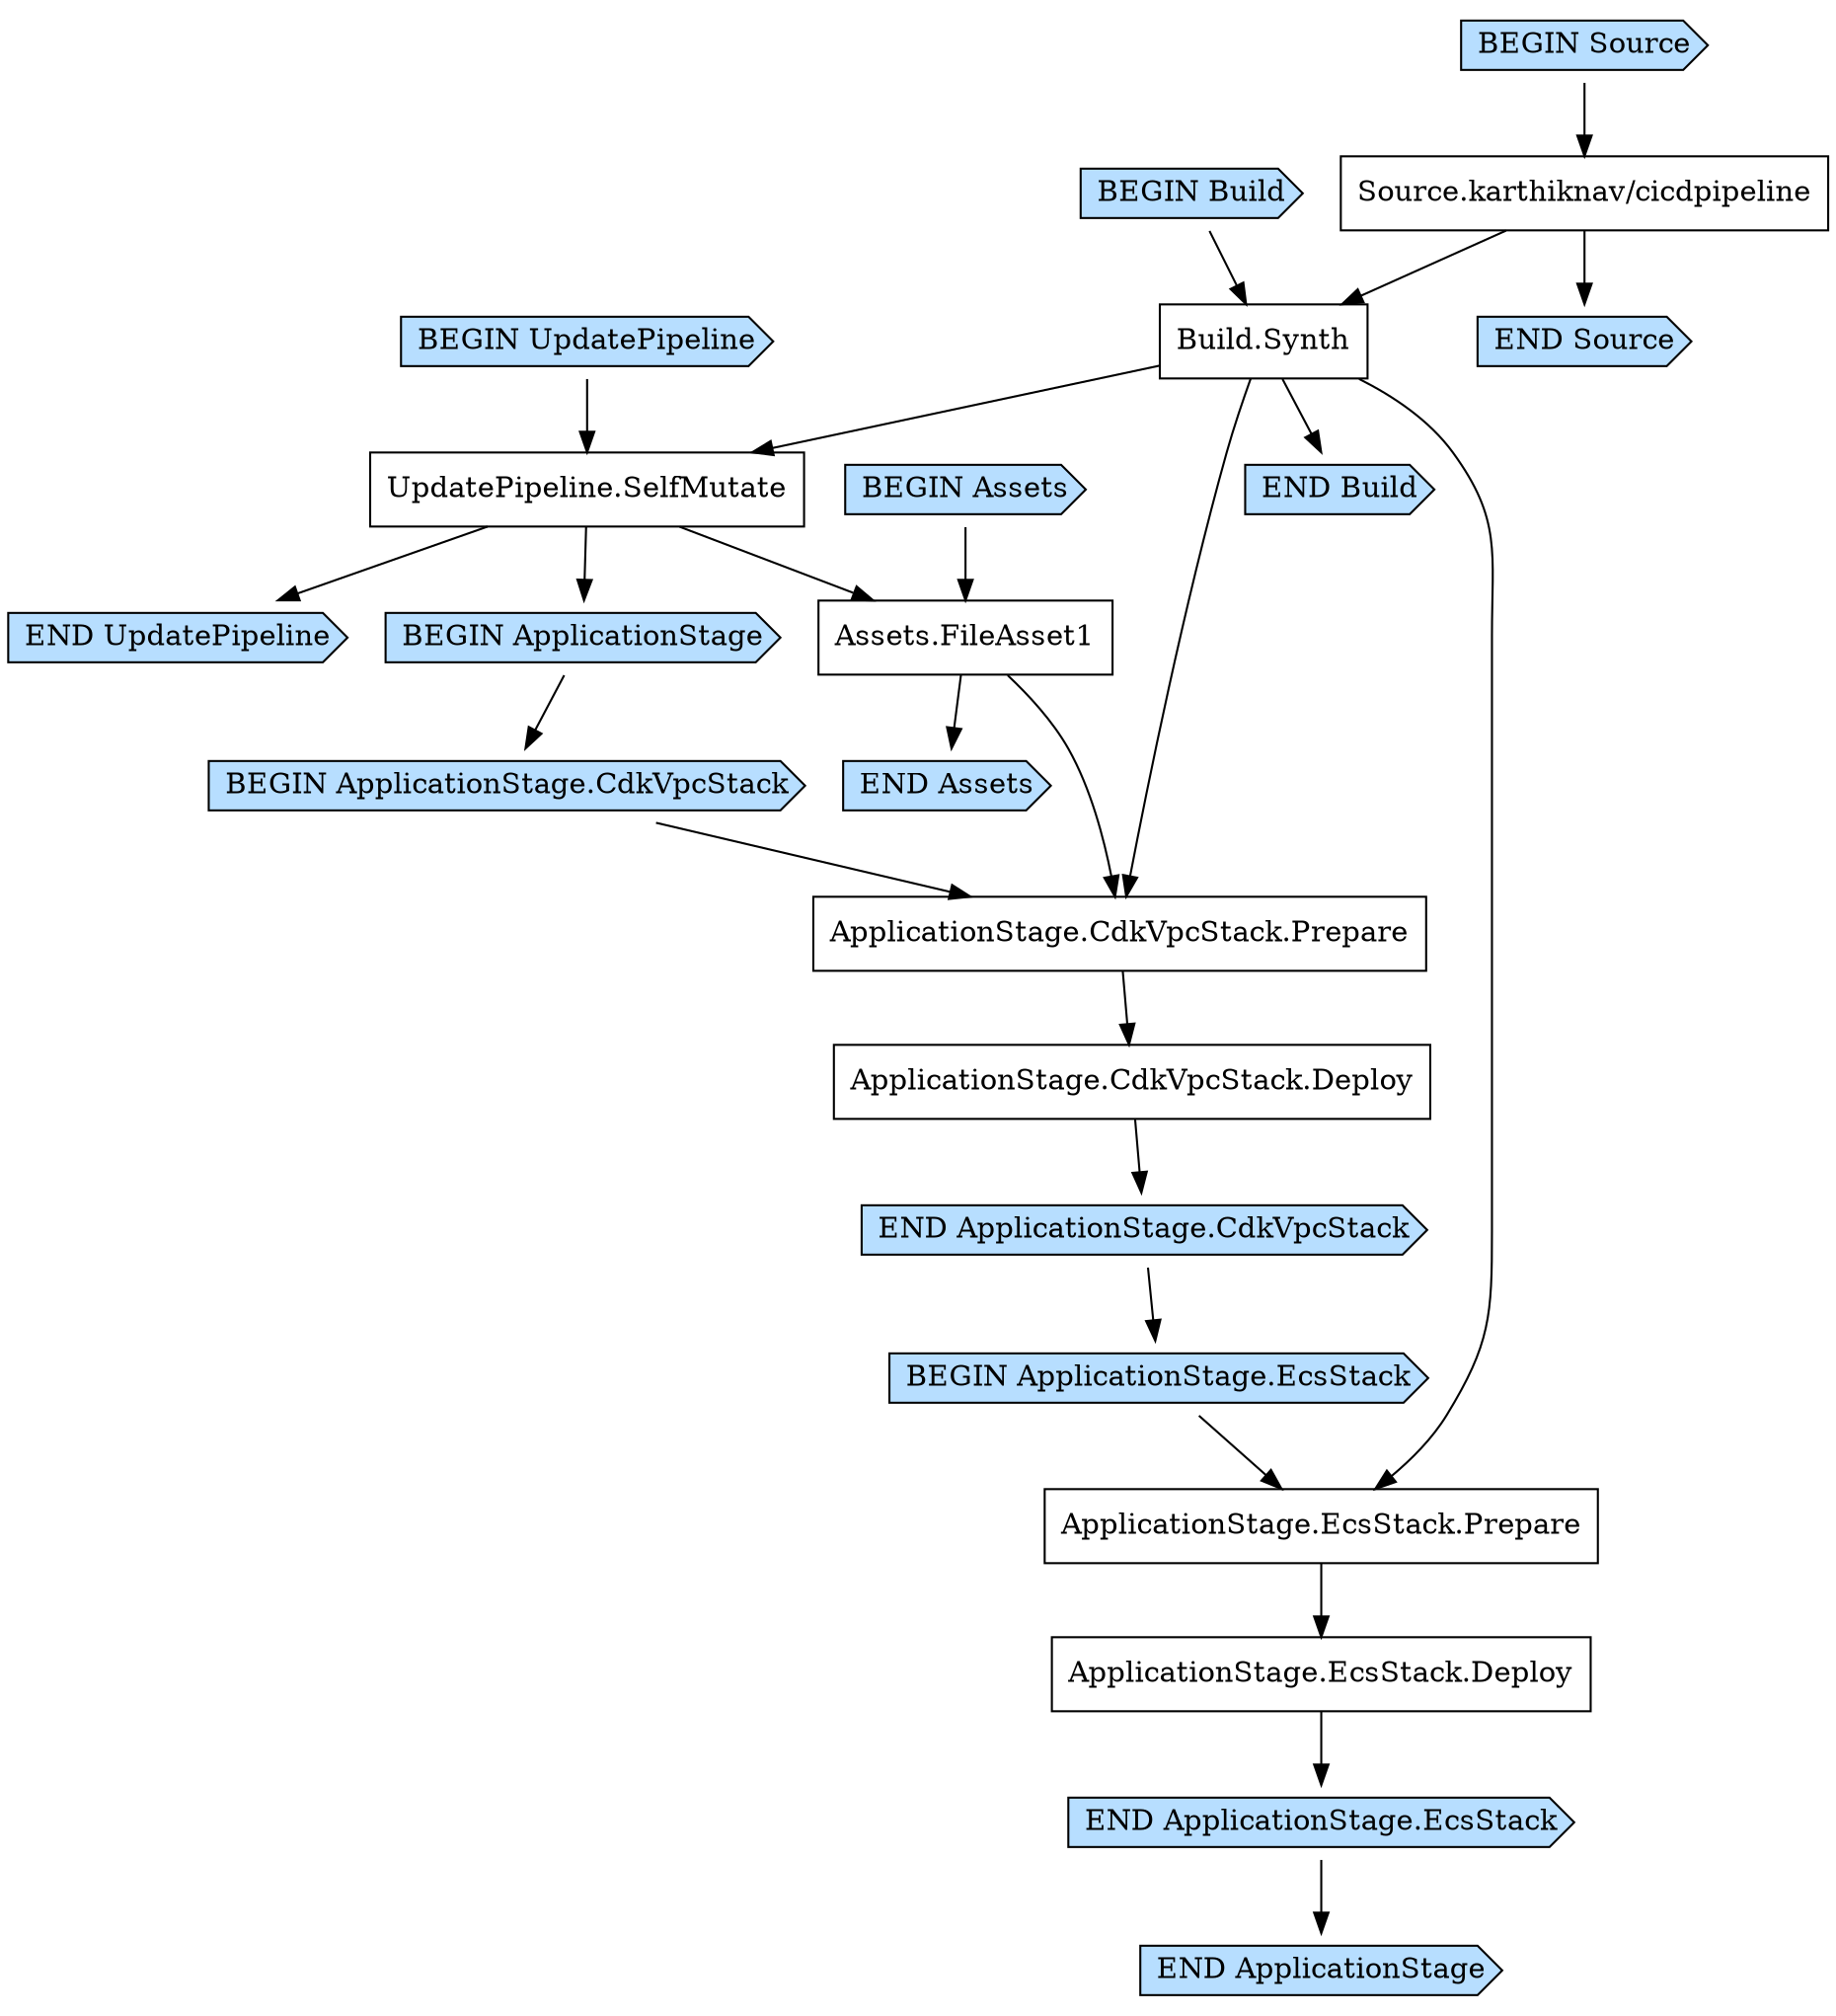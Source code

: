 digraph G {
  # Arrows represent an "unlocks" relationship (opposite of dependency). So chosen
  # because the layout looks more natural that way.
  # To represent subgraph dependencies, subgraphs are represented by BEGIN/END nodes.
  # To render: `dot -Tsvg CdkCodePipelineStacksynthpipelineid210C8086.dot > graph.svg`, open in a browser.
  node [shape="box"];
"BEGIN Build" [shape="cds", style="filled", fillcolor="#b7deff"];
"END Build" [shape="cds", style="filled", fillcolor="#b7deff"];
"Build.Synth";
"Source.karthiknav/cicdpipeline" -> "Build.Synth";
"BEGIN Build" -> "Build.Synth";
"Build.Synth" -> "END Build";
"BEGIN UpdatePipeline" [shape="cds", style="filled", fillcolor="#b7deff"];
"END UpdatePipeline" [shape="cds", style="filled", fillcolor="#b7deff"];
"UpdatePipeline.SelfMutate";
"Build.Synth" -> "UpdatePipeline.SelfMutate";
"BEGIN UpdatePipeline" -> "UpdatePipeline.SelfMutate";
"UpdatePipeline.SelfMutate" -> "END UpdatePipeline";
"BEGIN Assets" [shape="cds", style="filled", fillcolor="#b7deff"];
"END Assets" [shape="cds", style="filled", fillcolor="#b7deff"];
"Assets.FileAsset1";
"UpdatePipeline.SelfMutate" -> "Assets.FileAsset1";
"BEGIN Assets" -> "Assets.FileAsset1";
"Assets.FileAsset1" -> "END Assets";
"BEGIN ApplicationStage" [shape="cds", style="filled", fillcolor="#b7deff"];
"END ApplicationStage" [shape="cds", style="filled", fillcolor="#b7deff"];
"UpdatePipeline.SelfMutate" -> "BEGIN ApplicationStage";
"BEGIN ApplicationStage.CdkVpcStack" [shape="cds", style="filled", fillcolor="#b7deff"];
"END ApplicationStage.CdkVpcStack" [shape="cds", style="filled", fillcolor="#b7deff"];
"ApplicationStage.CdkVpcStack.Deploy";
"ApplicationStage.CdkVpcStack.Prepare" -> "ApplicationStage.CdkVpcStack.Deploy";
"ApplicationStage.CdkVpcStack.Prepare";
"Build.Synth" -> "ApplicationStage.CdkVpcStack.Prepare";
"Assets.FileAsset1" -> "ApplicationStage.CdkVpcStack.Prepare";
"BEGIN ApplicationStage.CdkVpcStack" -> "ApplicationStage.CdkVpcStack.Prepare";
"ApplicationStage.CdkVpcStack.Deploy" -> "END ApplicationStage.CdkVpcStack";
"BEGIN ApplicationStage.EcsStack" [shape="cds", style="filled", fillcolor="#b7deff"];
"END ApplicationStage.EcsStack" [shape="cds", style="filled", fillcolor="#b7deff"];
"END ApplicationStage.CdkVpcStack" -> "BEGIN ApplicationStage.EcsStack";
"ApplicationStage.EcsStack.Deploy";
"ApplicationStage.EcsStack.Prepare" -> "ApplicationStage.EcsStack.Deploy";
"ApplicationStage.EcsStack.Prepare";
"Build.Synth" -> "ApplicationStage.EcsStack.Prepare";
"BEGIN ApplicationStage.EcsStack" -> "ApplicationStage.EcsStack.Prepare";
"ApplicationStage.EcsStack.Deploy" -> "END ApplicationStage.EcsStack";
"BEGIN ApplicationStage" -> "BEGIN ApplicationStage.CdkVpcStack";
"END ApplicationStage.EcsStack" -> "END ApplicationStage";
"BEGIN Source" [shape="cds", style="filled", fillcolor="#b7deff"];
"END Source" [shape="cds", style="filled", fillcolor="#b7deff"];
"Source.karthiknav/cicdpipeline";
"BEGIN Source" -> "Source.karthiknav/cicdpipeline";
"Source.karthiknav/cicdpipeline" -> "END Source";
}